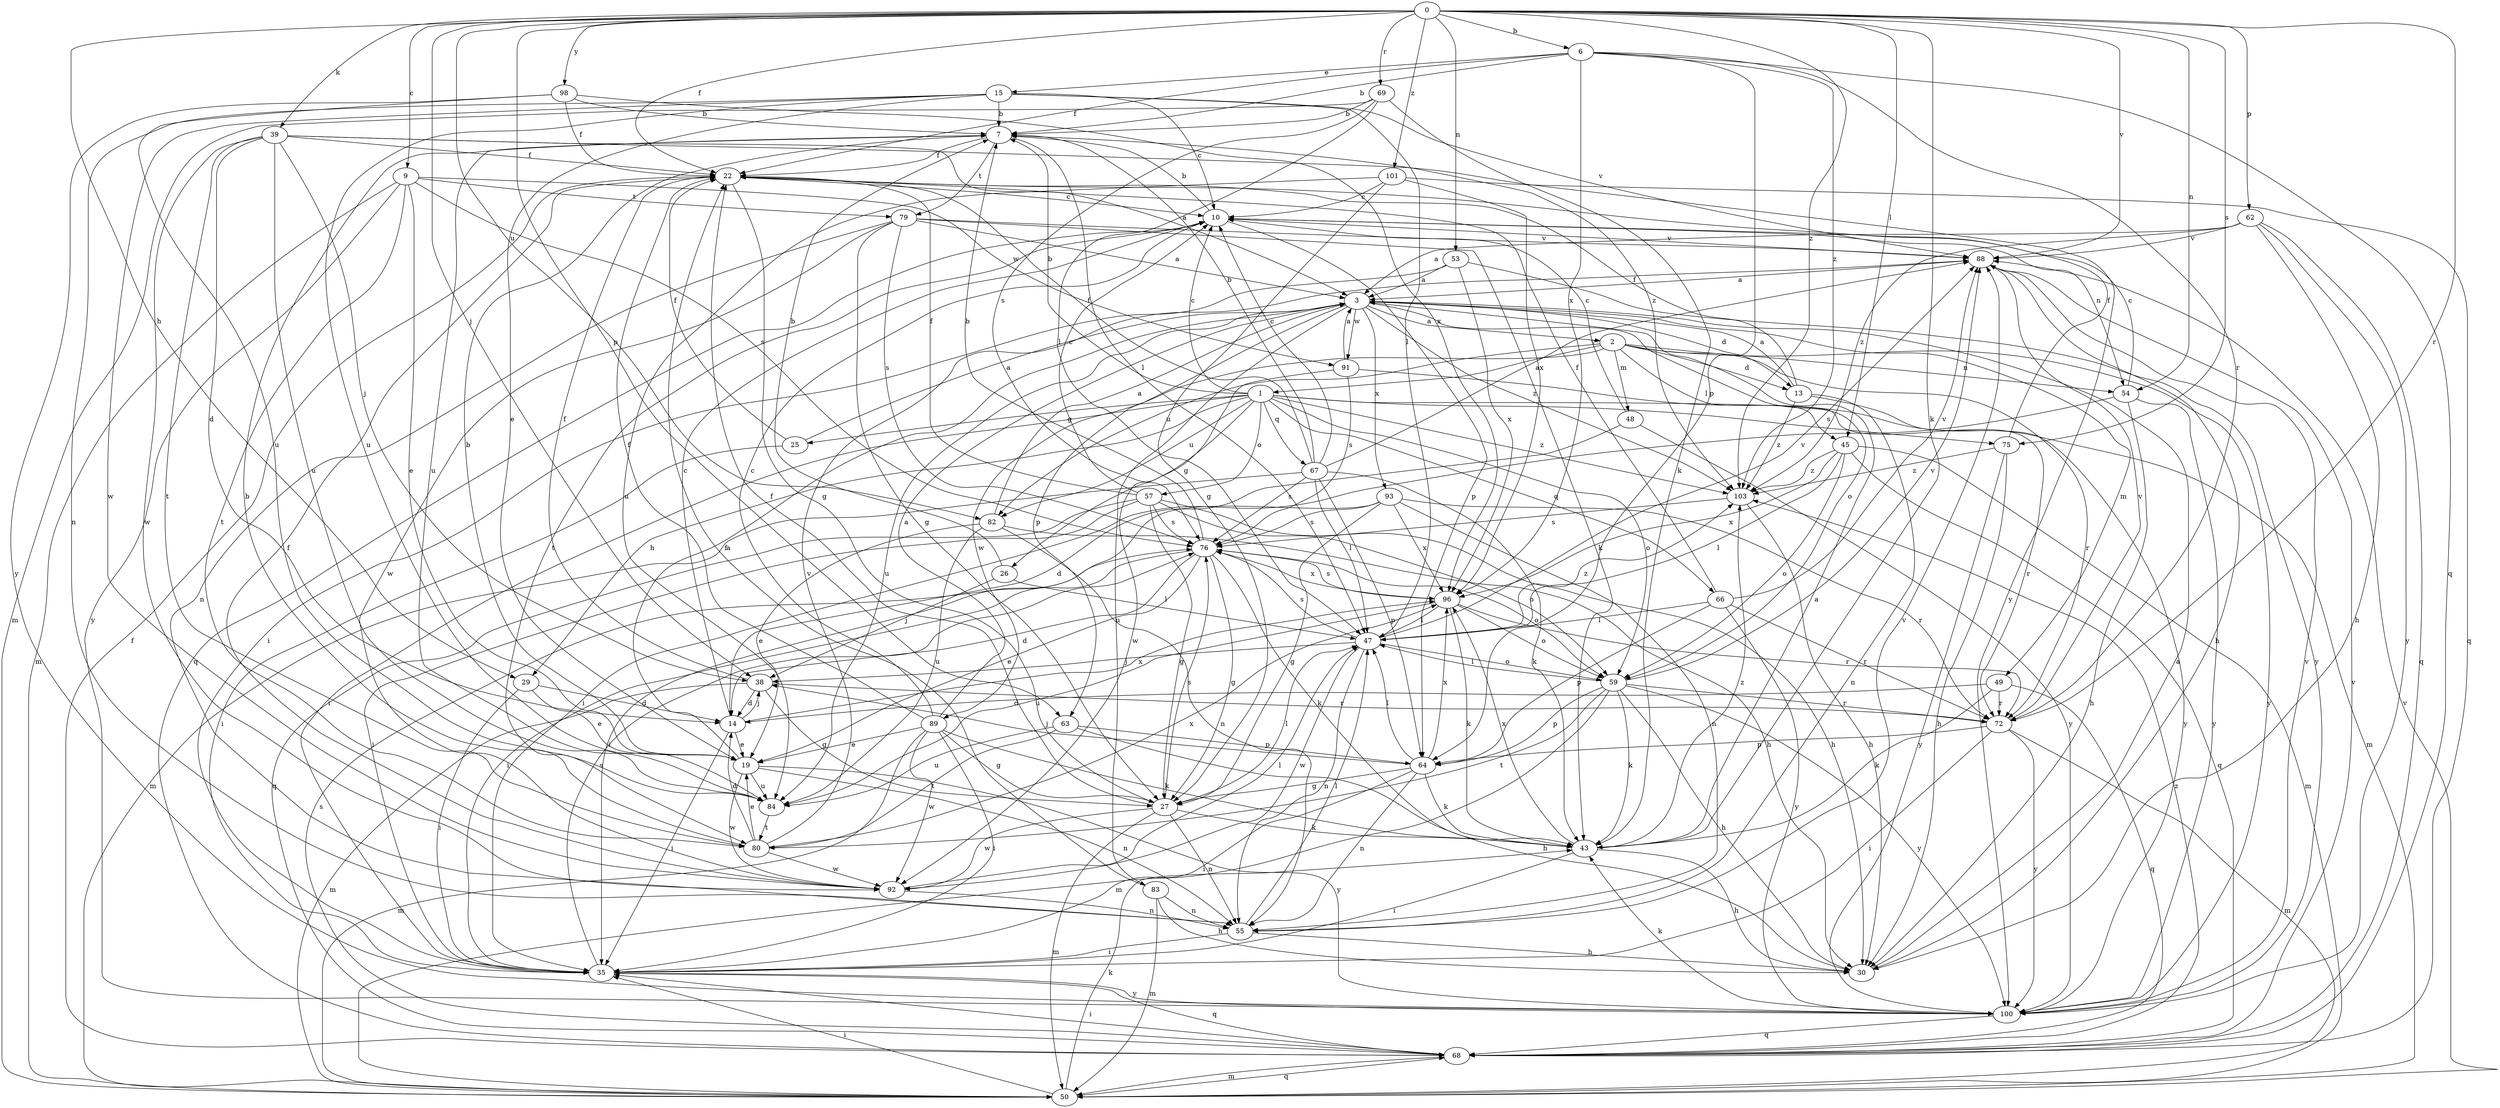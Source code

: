 strict digraph  {
0;
1;
2;
3;
6;
7;
9;
10;
13;
14;
15;
19;
22;
25;
26;
27;
29;
30;
35;
38;
39;
43;
45;
47;
48;
49;
50;
53;
54;
55;
57;
59;
62;
63;
64;
66;
67;
68;
69;
72;
75;
76;
79;
80;
82;
83;
84;
88;
89;
91;
92;
93;
96;
98;
100;
101;
103;
0 -> 6  [label=b];
0 -> 9  [label=c];
0 -> 22  [label=f];
0 -> 29  [label=h];
0 -> 38  [label=j];
0 -> 39  [label=k];
0 -> 43  [label=k];
0 -> 45  [label=l];
0 -> 53  [label=n];
0 -> 54  [label=n];
0 -> 62  [label=p];
0 -> 63  [label=p];
0 -> 69  [label=r];
0 -> 72  [label=r];
0 -> 75  [label=s];
0 -> 82  [label=u];
0 -> 88  [label=v];
0 -> 98  [label=y];
0 -> 101  [label=z];
0 -> 103  [label=z];
1 -> 7  [label=b];
1 -> 10  [label=c];
1 -> 25  [label=g];
1 -> 26  [label=g];
1 -> 29  [label=h];
1 -> 35  [label=i];
1 -> 57  [label=o];
1 -> 59  [label=o];
1 -> 66  [label=q];
1 -> 67  [label=q];
1 -> 72  [label=r];
1 -> 75  [label=s];
1 -> 82  [label=u];
1 -> 103  [label=z];
2 -> 1  [label=a];
2 -> 13  [label=d];
2 -> 45  [label=l];
2 -> 48  [label=m];
2 -> 54  [label=n];
2 -> 72  [label=r];
2 -> 82  [label=u];
2 -> 89  [label=w];
2 -> 100  [label=y];
3 -> 2  [label=a];
3 -> 13  [label=d];
3 -> 49  [label=m];
3 -> 59  [label=o];
3 -> 63  [label=p];
3 -> 83  [label=u];
3 -> 84  [label=u];
3 -> 91  [label=w];
3 -> 93  [label=x];
3 -> 103  [label=z];
6 -> 7  [label=b];
6 -> 15  [label=e];
6 -> 22  [label=f];
6 -> 64  [label=p];
6 -> 68  [label=q];
6 -> 72  [label=r];
6 -> 96  [label=x];
6 -> 103  [label=z];
7 -> 22  [label=f];
7 -> 47  [label=l];
7 -> 79  [label=t];
7 -> 84  [label=u];
7 -> 103  [label=z];
9 -> 19  [label=e];
9 -> 50  [label=m];
9 -> 76  [label=s];
9 -> 79  [label=t];
9 -> 80  [label=t];
9 -> 91  [label=w];
9 -> 100  [label=y];
10 -> 7  [label=b];
10 -> 54  [label=n];
10 -> 64  [label=p];
10 -> 68  [label=q];
10 -> 80  [label=t];
10 -> 88  [label=v];
13 -> 3  [label=a];
13 -> 22  [label=f];
13 -> 55  [label=n];
13 -> 100  [label=y];
13 -> 103  [label=z];
14 -> 10  [label=c];
14 -> 19  [label=e];
14 -> 35  [label=i];
14 -> 38  [label=j];
14 -> 96  [label=x];
15 -> 7  [label=b];
15 -> 10  [label=c];
15 -> 19  [label=e];
15 -> 47  [label=l];
15 -> 55  [label=n];
15 -> 84  [label=u];
15 -> 88  [label=v];
15 -> 92  [label=w];
19 -> 3  [label=a];
19 -> 7  [label=b];
19 -> 55  [label=n];
19 -> 84  [label=u];
19 -> 92  [label=w];
19 -> 100  [label=y];
22 -> 10  [label=c];
22 -> 27  [label=g];
25 -> 3  [label=a];
25 -> 22  [label=f];
25 -> 35  [label=i];
26 -> 7  [label=b];
26 -> 38  [label=j];
26 -> 47  [label=l];
27 -> 22  [label=f];
27 -> 43  [label=k];
27 -> 47  [label=l];
27 -> 50  [label=m];
27 -> 55  [label=n];
27 -> 76  [label=s];
27 -> 92  [label=w];
29 -> 14  [label=d];
29 -> 19  [label=e];
29 -> 35  [label=i];
30 -> 3  [label=a];
35 -> 68  [label=q];
35 -> 76  [label=s];
35 -> 100  [label=y];
38 -> 14  [label=d];
38 -> 22  [label=f];
38 -> 27  [label=g];
38 -> 50  [label=m];
38 -> 72  [label=r];
39 -> 3  [label=a];
39 -> 14  [label=d];
39 -> 22  [label=f];
39 -> 38  [label=j];
39 -> 80  [label=t];
39 -> 84  [label=u];
39 -> 92  [label=w];
39 -> 100  [label=y];
43 -> 3  [label=a];
43 -> 30  [label=h];
43 -> 35  [label=i];
43 -> 96  [label=x];
43 -> 103  [label=z];
45 -> 47  [label=l];
45 -> 50  [label=m];
45 -> 59  [label=o];
45 -> 68  [label=q];
45 -> 96  [label=x];
45 -> 103  [label=z];
47 -> 38  [label=j];
47 -> 55  [label=n];
47 -> 59  [label=o];
47 -> 76  [label=s];
47 -> 88  [label=v];
47 -> 92  [label=w];
47 -> 103  [label=z];
48 -> 10  [label=c];
48 -> 14  [label=d];
48 -> 100  [label=y];
49 -> 14  [label=d];
49 -> 43  [label=k];
49 -> 68  [label=q];
49 -> 72  [label=r];
50 -> 35  [label=i];
50 -> 43  [label=k];
50 -> 68  [label=q];
50 -> 88  [label=v];
53 -> 3  [label=a];
53 -> 35  [label=i];
53 -> 96  [label=x];
53 -> 100  [label=y];
54 -> 10  [label=c];
54 -> 30  [label=h];
54 -> 35  [label=i];
54 -> 100  [label=y];
55 -> 30  [label=h];
55 -> 35  [label=i];
55 -> 47  [label=l];
55 -> 88  [label=v];
57 -> 10  [label=c];
57 -> 22  [label=f];
57 -> 27  [label=g];
57 -> 30  [label=h];
57 -> 35  [label=i];
57 -> 59  [label=o];
57 -> 68  [label=q];
57 -> 76  [label=s];
59 -> 30  [label=h];
59 -> 43  [label=k];
59 -> 47  [label=l];
59 -> 50  [label=m];
59 -> 64  [label=p];
59 -> 72  [label=r];
59 -> 80  [label=t];
59 -> 88  [label=v];
59 -> 100  [label=y];
62 -> 3  [label=a];
62 -> 30  [label=h];
62 -> 68  [label=q];
62 -> 88  [label=v];
62 -> 100  [label=y];
62 -> 103  [label=z];
63 -> 30  [label=h];
63 -> 64  [label=p];
63 -> 80  [label=t];
63 -> 84  [label=u];
64 -> 27  [label=g];
64 -> 35  [label=i];
64 -> 38  [label=j];
64 -> 43  [label=k];
64 -> 47  [label=l];
64 -> 55  [label=n];
64 -> 96  [label=x];
66 -> 22  [label=f];
66 -> 47  [label=l];
66 -> 64  [label=p];
66 -> 72  [label=r];
66 -> 88  [label=v];
66 -> 100  [label=y];
67 -> 7  [label=b];
67 -> 10  [label=c];
67 -> 22  [label=f];
67 -> 43  [label=k];
67 -> 47  [label=l];
67 -> 50  [label=m];
67 -> 64  [label=p];
67 -> 76  [label=s];
67 -> 88  [label=v];
68 -> 22  [label=f];
68 -> 35  [label=i];
68 -> 50  [label=m];
68 -> 76  [label=s];
68 -> 88  [label=v];
68 -> 103  [label=z];
69 -> 7  [label=b];
69 -> 43  [label=k];
69 -> 47  [label=l];
69 -> 50  [label=m];
69 -> 76  [label=s];
72 -> 35  [label=i];
72 -> 50  [label=m];
72 -> 64  [label=p];
72 -> 88  [label=v];
72 -> 100  [label=y];
75 -> 22  [label=f];
75 -> 30  [label=h];
75 -> 100  [label=y];
75 -> 103  [label=z];
76 -> 7  [label=b];
76 -> 14  [label=d];
76 -> 19  [label=e];
76 -> 27  [label=g];
76 -> 35  [label=i];
76 -> 43  [label=k];
76 -> 59  [label=o];
76 -> 96  [label=x];
79 -> 3  [label=a];
79 -> 27  [label=g];
79 -> 43  [label=k];
79 -> 55  [label=n];
79 -> 76  [label=s];
79 -> 88  [label=v];
79 -> 92  [label=w];
80 -> 7  [label=b];
80 -> 14  [label=d];
80 -> 19  [label=e];
80 -> 88  [label=v];
80 -> 92  [label=w];
80 -> 96  [label=x];
82 -> 3  [label=a];
82 -> 19  [label=e];
82 -> 30  [label=h];
82 -> 55  [label=n];
82 -> 84  [label=u];
83 -> 22  [label=f];
83 -> 30  [label=h];
83 -> 50  [label=m];
83 -> 55  [label=n];
84 -> 80  [label=t];
88 -> 3  [label=a];
88 -> 30  [label=h];
89 -> 3  [label=a];
89 -> 10  [label=c];
89 -> 19  [label=e];
89 -> 22  [label=f];
89 -> 27  [label=g];
89 -> 35  [label=i];
89 -> 43  [label=k];
89 -> 50  [label=m];
89 -> 92  [label=w];
91 -> 3  [label=a];
91 -> 50  [label=m];
91 -> 76  [label=s];
91 -> 92  [label=w];
92 -> 22  [label=f];
92 -> 47  [label=l];
92 -> 55  [label=n];
93 -> 27  [label=g];
93 -> 35  [label=i];
93 -> 55  [label=n];
93 -> 72  [label=r];
93 -> 76  [label=s];
93 -> 96  [label=x];
96 -> 43  [label=k];
96 -> 47  [label=l];
96 -> 59  [label=o];
96 -> 72  [label=r];
96 -> 76  [label=s];
96 -> 84  [label=u];
98 -> 7  [label=b];
98 -> 22  [label=f];
98 -> 84  [label=u];
98 -> 96  [label=x];
98 -> 100  [label=y];
100 -> 43  [label=k];
100 -> 68  [label=q];
100 -> 88  [label=v];
101 -> 10  [label=c];
101 -> 27  [label=g];
101 -> 68  [label=q];
101 -> 84  [label=u];
101 -> 96  [label=x];
103 -> 30  [label=h];
103 -> 76  [label=s];
}
